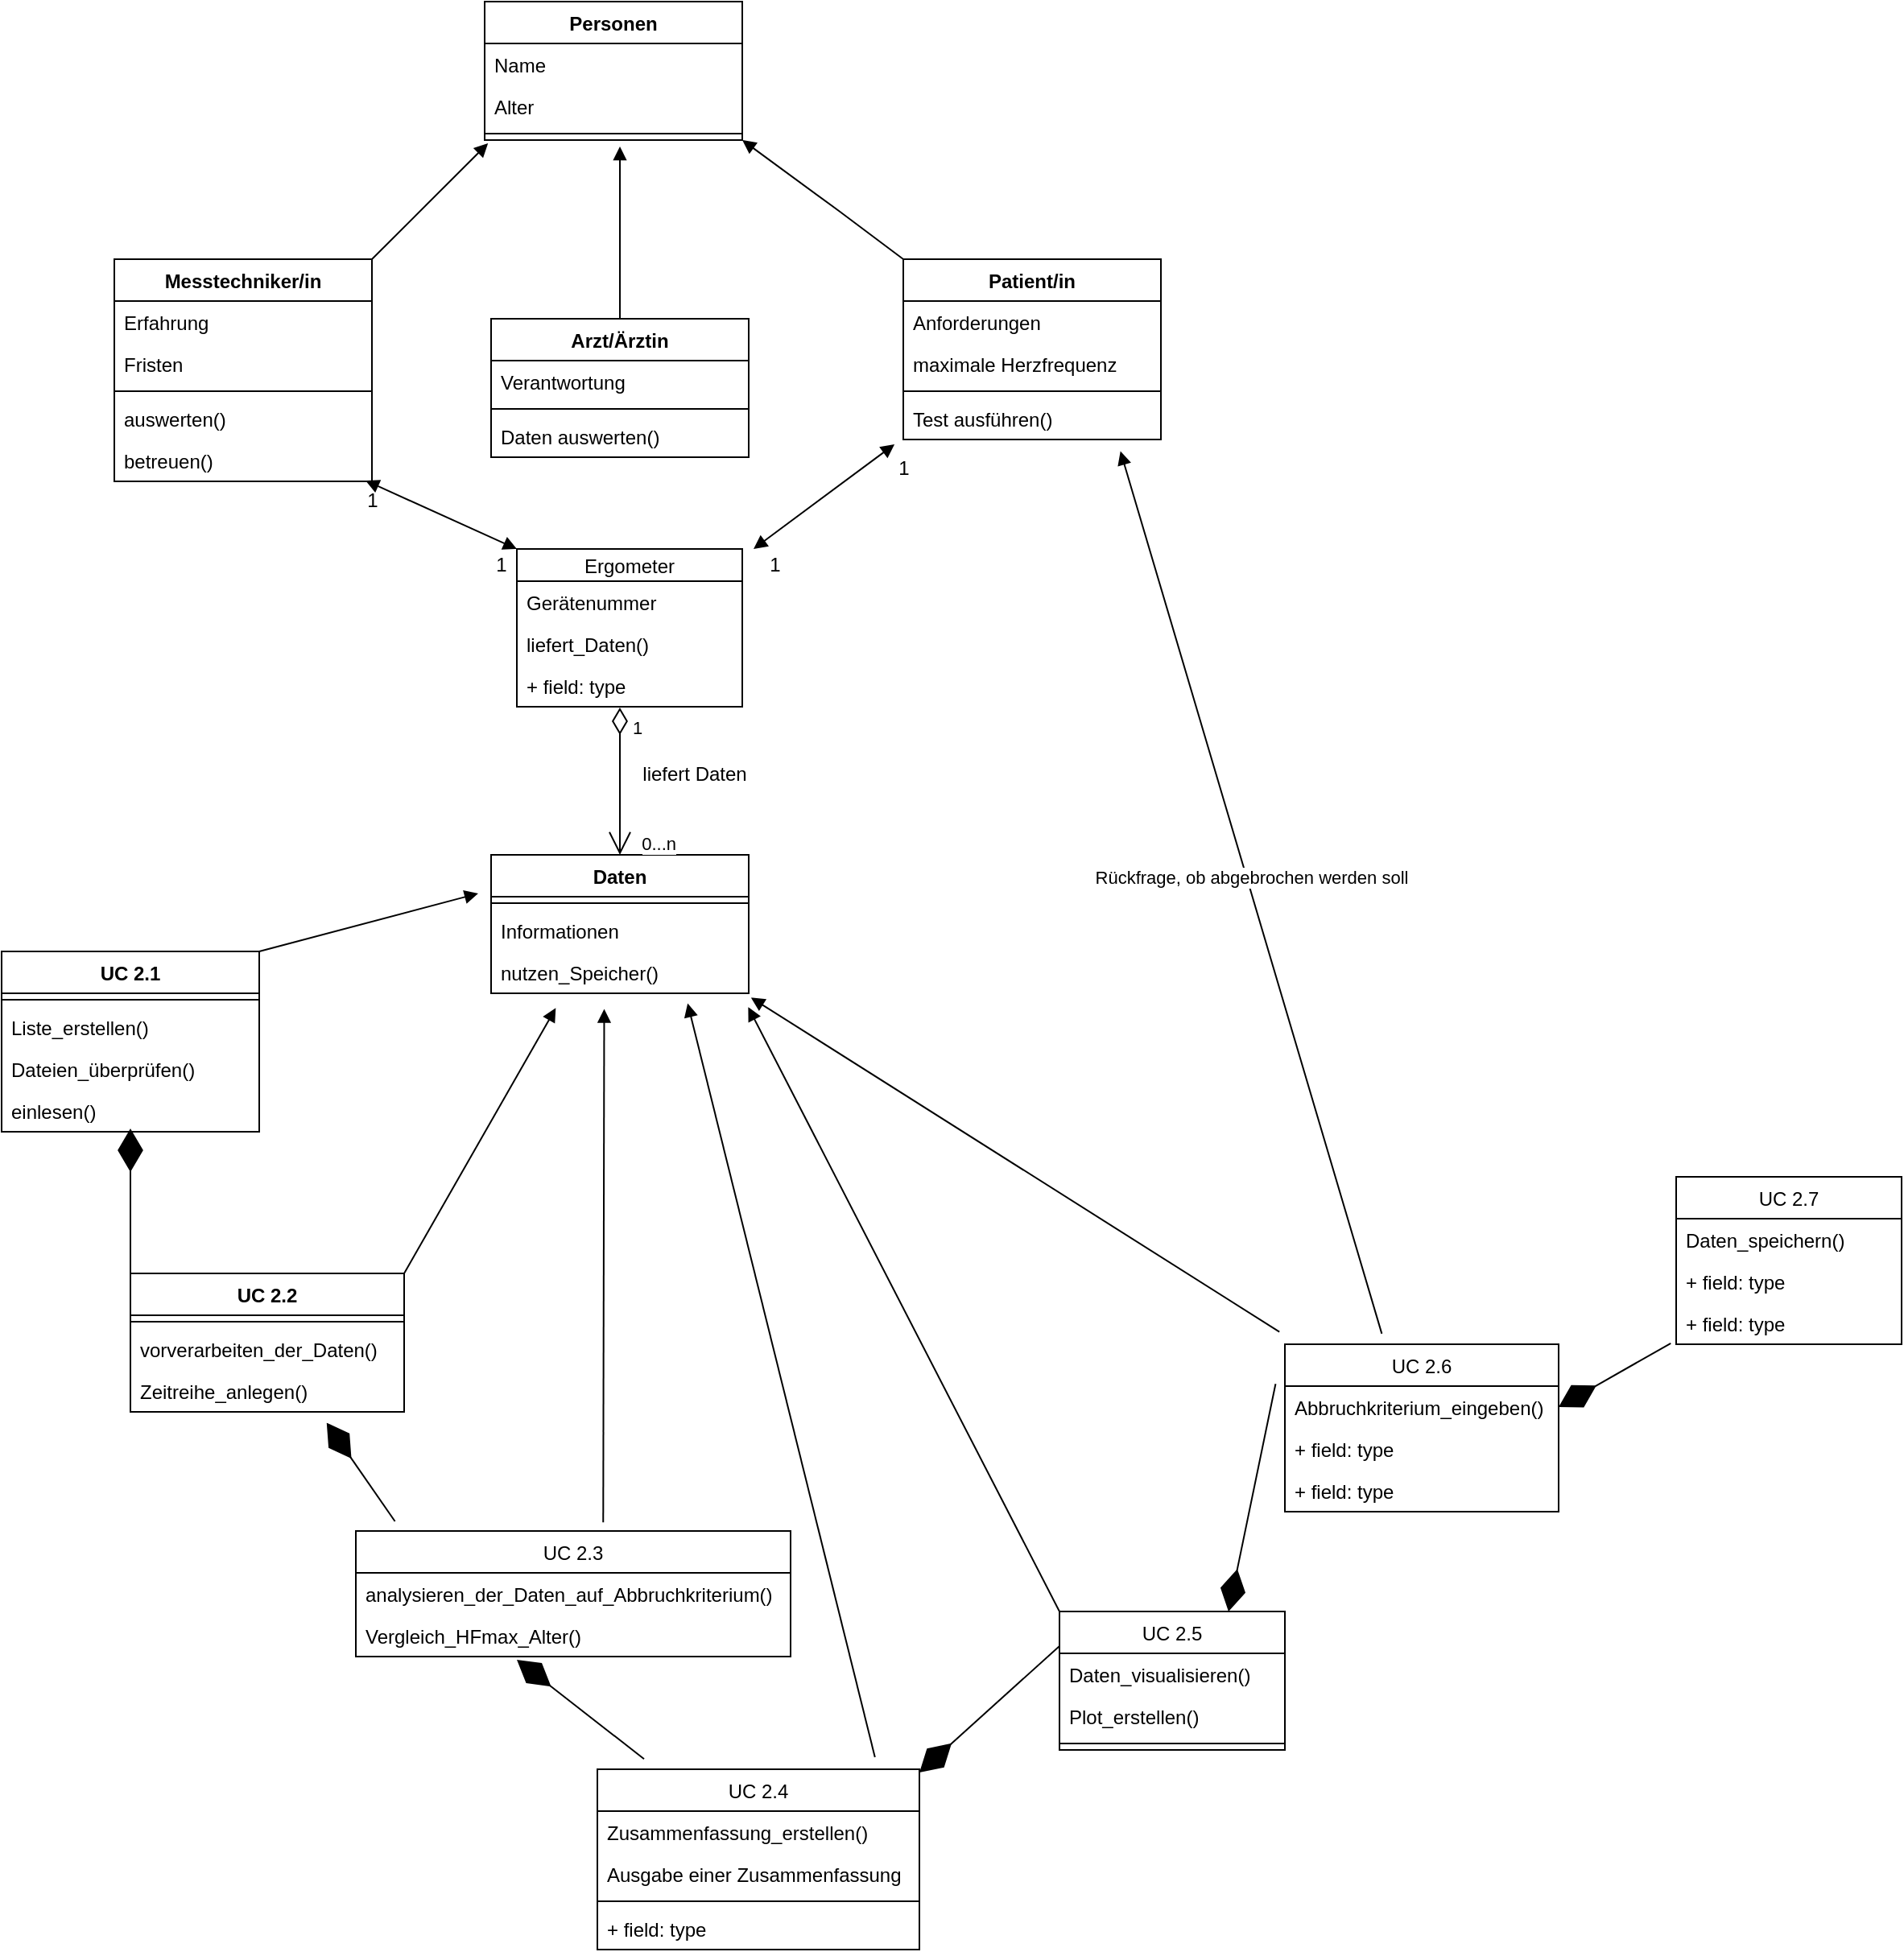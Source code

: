 <mxfile version="17.4.0" type="github">
  <diagram id="swfV8oJz9bNRTuYWVmhN" name="Page-1">
    <mxGraphModel dx="1024" dy="736" grid="1" gridSize="10" guides="1" tooltips="1" connect="1" arrows="1" fold="1" page="1" pageScale="1" pageWidth="827" pageHeight="1169" math="0" shadow="0">
      <root>
        <mxCell id="0" />
        <mxCell id="1" parent="0" />
        <mxCell id="AlglJK2JogA8gRLeqNJN-10" value="Daten" style="swimlane;fontStyle=1;align=center;verticalAlign=top;childLayout=stackLayout;horizontal=1;startSize=26;horizontalStack=0;resizeParent=1;resizeParentMax=0;resizeLast=0;collapsible=1;marginBottom=0;labelBackgroundColor=#ffffff;" vertex="1" parent="1">
          <mxGeometry x="334" y="560" width="160" height="86" as="geometry" />
        </mxCell>
        <mxCell id="AlglJK2JogA8gRLeqNJN-12" value="" style="line;strokeWidth=1;fillColor=none;align=left;verticalAlign=middle;spacingTop=-1;spacingLeft=3;spacingRight=3;rotatable=0;labelPosition=right;points=[];portConstraint=eastwest;labelBackgroundColor=#ffffff;" vertex="1" parent="AlglJK2JogA8gRLeqNJN-10">
          <mxGeometry y="26" width="160" height="8" as="geometry" />
        </mxCell>
        <mxCell id="AlglJK2JogA8gRLeqNJN-39" value="Informationen" style="text;strokeColor=none;fillColor=none;align=left;verticalAlign=top;spacingLeft=4;spacingRight=4;overflow=hidden;rotatable=0;points=[[0,0.5],[1,0.5]];portConstraint=eastwest;labelBackgroundColor=#ffffff;" vertex="1" parent="AlglJK2JogA8gRLeqNJN-10">
          <mxGeometry y="34" width="160" height="26" as="geometry" />
        </mxCell>
        <mxCell id="AlglJK2JogA8gRLeqNJN-13" value="nutzen_Speicher()" style="text;strokeColor=none;fillColor=none;align=left;verticalAlign=top;spacingLeft=4;spacingRight=4;overflow=hidden;rotatable=0;points=[[0,0.5],[1,0.5]];portConstraint=eastwest;labelBackgroundColor=#ffffff;" vertex="1" parent="AlglJK2JogA8gRLeqNJN-10">
          <mxGeometry y="60" width="160" height="26" as="geometry" />
        </mxCell>
        <mxCell id="AlglJK2JogA8gRLeqNJN-14" value="Personen" style="swimlane;fontStyle=1;align=center;verticalAlign=top;childLayout=stackLayout;horizontal=1;startSize=26;horizontalStack=0;resizeParent=1;resizeParentMax=0;resizeLast=0;collapsible=1;marginBottom=0;labelBackgroundColor=#ffffff;" vertex="1" parent="1">
          <mxGeometry x="330" y="30" width="160" height="86" as="geometry" />
        </mxCell>
        <mxCell id="AlglJK2JogA8gRLeqNJN-15" value="Name" style="text;strokeColor=none;fillColor=none;align=left;verticalAlign=top;spacingLeft=4;spacingRight=4;overflow=hidden;rotatable=0;points=[[0,0.5],[1,0.5]];portConstraint=eastwest;labelBackgroundColor=#ffffff;" vertex="1" parent="AlglJK2JogA8gRLeqNJN-14">
          <mxGeometry y="26" width="160" height="26" as="geometry" />
        </mxCell>
        <mxCell id="AlglJK2JogA8gRLeqNJN-32" value="Alter" style="text;strokeColor=none;fillColor=none;align=left;verticalAlign=top;spacingLeft=4;spacingRight=4;overflow=hidden;rotatable=0;points=[[0,0.5],[1,0.5]];portConstraint=eastwest;labelBackgroundColor=#ffffff;" vertex="1" parent="AlglJK2JogA8gRLeqNJN-14">
          <mxGeometry y="52" width="160" height="26" as="geometry" />
        </mxCell>
        <mxCell id="AlglJK2JogA8gRLeqNJN-16" value="" style="line;strokeWidth=1;fillColor=none;align=left;verticalAlign=middle;spacingTop=-1;spacingLeft=3;spacingRight=3;rotatable=0;labelPosition=right;points=[];portConstraint=eastwest;labelBackgroundColor=#ffffff;" vertex="1" parent="AlglJK2JogA8gRLeqNJN-14">
          <mxGeometry y="78" width="160" height="8" as="geometry" />
        </mxCell>
        <mxCell id="AlglJK2JogA8gRLeqNJN-24" value="Messtechniker/in" style="swimlane;fontStyle=1;align=center;verticalAlign=top;childLayout=stackLayout;horizontal=1;startSize=26;horizontalStack=0;resizeParent=1;resizeParentMax=0;resizeLast=0;collapsible=1;marginBottom=0;labelBackgroundColor=#ffffff;" vertex="1" parent="1">
          <mxGeometry x="100" y="190" width="160" height="138" as="geometry" />
        </mxCell>
        <mxCell id="AlglJK2JogA8gRLeqNJN-25" value="Erfahrung" style="text;strokeColor=none;fillColor=none;align=left;verticalAlign=top;spacingLeft=4;spacingRight=4;overflow=hidden;rotatable=0;points=[[0,0.5],[1,0.5]];portConstraint=eastwest;labelBackgroundColor=#ffffff;" vertex="1" parent="AlglJK2JogA8gRLeqNJN-24">
          <mxGeometry y="26" width="160" height="26" as="geometry" />
        </mxCell>
        <mxCell id="AlglJK2JogA8gRLeqNJN-38" value="Fristen" style="text;strokeColor=none;fillColor=none;align=left;verticalAlign=top;spacingLeft=4;spacingRight=4;overflow=hidden;rotatable=0;points=[[0,0.5],[1,0.5]];portConstraint=eastwest;labelBackgroundColor=#ffffff;" vertex="1" parent="AlglJK2JogA8gRLeqNJN-24">
          <mxGeometry y="52" width="160" height="26" as="geometry" />
        </mxCell>
        <mxCell id="AlglJK2JogA8gRLeqNJN-26" value="" style="line;strokeWidth=1;fillColor=none;align=left;verticalAlign=middle;spacingTop=-1;spacingLeft=3;spacingRight=3;rotatable=0;labelPosition=right;points=[];portConstraint=eastwest;labelBackgroundColor=#ffffff;" vertex="1" parent="AlglJK2JogA8gRLeqNJN-24">
          <mxGeometry y="78" width="160" height="8" as="geometry" />
        </mxCell>
        <mxCell id="AlglJK2JogA8gRLeqNJN-37" value="auswerten()" style="text;strokeColor=none;fillColor=none;align=left;verticalAlign=top;spacingLeft=4;spacingRight=4;overflow=hidden;rotatable=0;points=[[0,0.5],[1,0.5]];portConstraint=eastwest;labelBackgroundColor=#ffffff;" vertex="1" parent="AlglJK2JogA8gRLeqNJN-24">
          <mxGeometry y="86" width="160" height="26" as="geometry" />
        </mxCell>
        <mxCell id="AlglJK2JogA8gRLeqNJN-36" value="betreuen()" style="text;strokeColor=none;fillColor=none;align=left;verticalAlign=top;spacingLeft=4;spacingRight=4;overflow=hidden;rotatable=0;points=[[0,0.5],[1,0.5]];portConstraint=eastwest;labelBackgroundColor=#ffffff;" vertex="1" parent="AlglJK2JogA8gRLeqNJN-24">
          <mxGeometry y="112" width="160" height="26" as="geometry" />
        </mxCell>
        <mxCell id="AlglJK2JogA8gRLeqNJN-28" value="Patient/in" style="swimlane;fontStyle=1;align=center;verticalAlign=top;childLayout=stackLayout;horizontal=1;startSize=26;horizontalStack=0;resizeParent=1;resizeParentMax=0;resizeLast=0;collapsible=1;marginBottom=0;labelBackgroundColor=#ffffff;" vertex="1" parent="1">
          <mxGeometry x="590" y="190" width="160" height="112" as="geometry" />
        </mxCell>
        <mxCell id="AlglJK2JogA8gRLeqNJN-35" value="Anforderungen" style="text;strokeColor=none;fillColor=none;align=left;verticalAlign=top;spacingLeft=4;spacingRight=4;overflow=hidden;rotatable=0;points=[[0,0.5],[1,0.5]];portConstraint=eastwest;labelBackgroundColor=#ffffff;" vertex="1" parent="AlglJK2JogA8gRLeqNJN-28">
          <mxGeometry y="26" width="160" height="26" as="geometry" />
        </mxCell>
        <mxCell id="AlglJK2JogA8gRLeqNJN-29" value="maximale Herzfrequenz" style="text;strokeColor=none;fillColor=none;align=left;verticalAlign=top;spacingLeft=4;spacingRight=4;overflow=hidden;rotatable=0;points=[[0,0.5],[1,0.5]];portConstraint=eastwest;labelBackgroundColor=#ffffff;" vertex="1" parent="AlglJK2JogA8gRLeqNJN-28">
          <mxGeometry y="52" width="160" height="26" as="geometry" />
        </mxCell>
        <mxCell id="AlglJK2JogA8gRLeqNJN-30" value="" style="line;strokeWidth=1;fillColor=none;align=left;verticalAlign=middle;spacingTop=-1;spacingLeft=3;spacingRight=3;rotatable=0;labelPosition=right;points=[];portConstraint=eastwest;labelBackgroundColor=#ffffff;" vertex="1" parent="AlglJK2JogA8gRLeqNJN-28">
          <mxGeometry y="78" width="160" height="8" as="geometry" />
        </mxCell>
        <mxCell id="AlglJK2JogA8gRLeqNJN-31" value="Test ausführen()" style="text;strokeColor=none;fillColor=none;align=left;verticalAlign=top;spacingLeft=4;spacingRight=4;overflow=hidden;rotatable=0;points=[[0,0.5],[1,0.5]];portConstraint=eastwest;labelBackgroundColor=#ffffff;" vertex="1" parent="AlglJK2JogA8gRLeqNJN-28">
          <mxGeometry y="86" width="160" height="26" as="geometry" />
        </mxCell>
        <mxCell id="AlglJK2JogA8gRLeqNJN-43" value="" style="html=1;verticalAlign=bottom;endArrow=block;rounded=0;entryX=1;entryY=1;entryDx=0;entryDy=0;" edge="1" parent="1" target="AlglJK2JogA8gRLeqNJN-14">
          <mxGeometry x="-1" y="-125" width="80" relative="1" as="geometry">
            <mxPoint x="590" y="190" as="sourcePoint" />
            <mxPoint x="492.08" y="144.496" as="targetPoint" />
            <Array as="points">
              <mxPoint x="550" y="160" />
            </Array>
            <mxPoint x="7" y="3" as="offset" />
          </mxGeometry>
        </mxCell>
        <mxCell id="AlglJK2JogA8gRLeqNJN-44" value="" style="html=1;verticalAlign=bottom;endArrow=block;rounded=0;exitX=1;exitY=0;exitDx=0;exitDy=0;entryX=0.013;entryY=1.25;entryDx=0;entryDy=0;entryPerimeter=0;" edge="1" parent="1" source="AlglJK2JogA8gRLeqNJN-24" target="AlglJK2JogA8gRLeqNJN-16">
          <mxGeometry x="-1" y="142" width="80" relative="1" as="geometry">
            <mxPoint x="370" y="320" as="sourcePoint" />
            <mxPoint x="360" y="120" as="targetPoint" />
            <Array as="points" />
            <mxPoint x="-12" y="8" as="offset" />
          </mxGeometry>
        </mxCell>
        <mxCell id="AlglJK2JogA8gRLeqNJN-49" value="Arzt/Ärztin" style="swimlane;fontStyle=1;align=center;verticalAlign=top;childLayout=stackLayout;horizontal=1;startSize=26;horizontalStack=0;resizeParent=1;resizeParentMax=0;resizeLast=0;collapsible=1;marginBottom=0;labelBackgroundColor=#ffffff;" vertex="1" parent="1">
          <mxGeometry x="334" y="227" width="160" height="86" as="geometry" />
        </mxCell>
        <mxCell id="AlglJK2JogA8gRLeqNJN-50" value="Verantwortung" style="text;strokeColor=none;fillColor=none;align=left;verticalAlign=top;spacingLeft=4;spacingRight=4;overflow=hidden;rotatable=0;points=[[0,0.5],[1,0.5]];portConstraint=eastwest;labelBackgroundColor=#ffffff;" vertex="1" parent="AlglJK2JogA8gRLeqNJN-49">
          <mxGeometry y="26" width="160" height="26" as="geometry" />
        </mxCell>
        <mxCell id="AlglJK2JogA8gRLeqNJN-51" value="" style="line;strokeWidth=1;fillColor=none;align=left;verticalAlign=middle;spacingTop=-1;spacingLeft=3;spacingRight=3;rotatable=0;labelPosition=right;points=[];portConstraint=eastwest;labelBackgroundColor=#ffffff;" vertex="1" parent="AlglJK2JogA8gRLeqNJN-49">
          <mxGeometry y="52" width="160" height="8" as="geometry" />
        </mxCell>
        <mxCell id="AlglJK2JogA8gRLeqNJN-52" value="Daten auswerten()" style="text;strokeColor=none;fillColor=none;align=left;verticalAlign=top;spacingLeft=4;spacingRight=4;overflow=hidden;rotatable=0;points=[[0,0.5],[1,0.5]];portConstraint=eastwest;labelBackgroundColor=#ffffff;" vertex="1" parent="AlglJK2JogA8gRLeqNJN-49">
          <mxGeometry y="60" width="160" height="26" as="geometry" />
        </mxCell>
        <mxCell id="AlglJK2JogA8gRLeqNJN-53" value="" style="html=1;verticalAlign=bottom;endArrow=block;rounded=0;exitX=0.5;exitY=0;exitDx=0;exitDy=0;" edge="1" parent="1" source="AlglJK2JogA8gRLeqNJN-49">
          <mxGeometry x="1" y="-292" width="80" relative="1" as="geometry">
            <mxPoint x="380" y="190" as="sourcePoint" />
            <mxPoint x="414" y="120" as="targetPoint" />
            <mxPoint x="-6" y="-56" as="offset" />
          </mxGeometry>
        </mxCell>
        <mxCell id="AlglJK2JogA8gRLeqNJN-54" value="UC 2.1" style="swimlane;fontStyle=1;align=center;verticalAlign=top;childLayout=stackLayout;horizontal=1;startSize=26;horizontalStack=0;resizeParent=1;resizeParentMax=0;resizeLast=0;collapsible=1;marginBottom=0;labelBackgroundColor=#ffffff;" vertex="1" parent="1">
          <mxGeometry x="30" y="620" width="160" height="112" as="geometry" />
        </mxCell>
        <mxCell id="AlglJK2JogA8gRLeqNJN-56" value="" style="line;strokeWidth=1;fillColor=none;align=left;verticalAlign=middle;spacingTop=-1;spacingLeft=3;spacingRight=3;rotatable=0;labelPosition=right;points=[];portConstraint=eastwest;labelBackgroundColor=#ffffff;" vertex="1" parent="AlglJK2JogA8gRLeqNJN-54">
          <mxGeometry y="26" width="160" height="8" as="geometry" />
        </mxCell>
        <mxCell id="AlglJK2JogA8gRLeqNJN-58" value="Liste_erstellen()" style="text;strokeColor=none;fillColor=none;align=left;verticalAlign=top;spacingLeft=4;spacingRight=4;overflow=hidden;rotatable=0;points=[[0,0.5],[1,0.5]];portConstraint=eastwest;labelBackgroundColor=#ffffff;" vertex="1" parent="AlglJK2JogA8gRLeqNJN-54">
          <mxGeometry y="34" width="160" height="26" as="geometry" />
        </mxCell>
        <mxCell id="AlglJK2JogA8gRLeqNJN-59" value="Dateien_überprüfen()" style="text;strokeColor=none;fillColor=none;align=left;verticalAlign=top;spacingLeft=4;spacingRight=4;overflow=hidden;rotatable=0;points=[[0,0.5],[1,0.5]];portConstraint=eastwest;labelBackgroundColor=#ffffff;" vertex="1" parent="AlglJK2JogA8gRLeqNJN-54">
          <mxGeometry y="60" width="160" height="26" as="geometry" />
        </mxCell>
        <mxCell id="AlglJK2JogA8gRLeqNJN-57" value="einlesen()" style="text;strokeColor=none;fillColor=none;align=left;verticalAlign=top;spacingLeft=4;spacingRight=4;overflow=hidden;rotatable=0;points=[[0,0.5],[1,0.5]];portConstraint=eastwest;labelBackgroundColor=#ffffff;" vertex="1" parent="AlglJK2JogA8gRLeqNJN-54">
          <mxGeometry y="86" width="160" height="26" as="geometry" />
        </mxCell>
        <mxCell id="AlglJK2JogA8gRLeqNJN-60" value="UC 2.2" style="swimlane;fontStyle=1;align=center;verticalAlign=top;childLayout=stackLayout;horizontal=1;startSize=26;horizontalStack=0;resizeParent=1;resizeParentMax=0;resizeLast=0;collapsible=1;marginBottom=0;labelBackgroundColor=#ffffff;" vertex="1" parent="1">
          <mxGeometry x="110" y="820" width="170" height="86" as="geometry" />
        </mxCell>
        <mxCell id="AlglJK2JogA8gRLeqNJN-62" value="" style="line;strokeWidth=1;fillColor=none;align=left;verticalAlign=middle;spacingTop=-1;spacingLeft=3;spacingRight=3;rotatable=0;labelPosition=right;points=[];portConstraint=eastwest;labelBackgroundColor=#ffffff;" vertex="1" parent="AlglJK2JogA8gRLeqNJN-60">
          <mxGeometry y="26" width="170" height="8" as="geometry" />
        </mxCell>
        <mxCell id="AlglJK2JogA8gRLeqNJN-63" value="vorverarbeiten_der_Daten()" style="text;strokeColor=none;fillColor=none;align=left;verticalAlign=top;spacingLeft=4;spacingRight=4;overflow=hidden;rotatable=0;points=[[0,0.5],[1,0.5]];portConstraint=eastwest;labelBackgroundColor=#ffffff;" vertex="1" parent="AlglJK2JogA8gRLeqNJN-60">
          <mxGeometry y="34" width="170" height="26" as="geometry" />
        </mxCell>
        <mxCell id="AlglJK2JogA8gRLeqNJN-64" value="Zeitreihe_anlegen()" style="text;strokeColor=none;fillColor=none;align=left;verticalAlign=top;spacingLeft=4;spacingRight=4;overflow=hidden;rotatable=0;points=[[0,0.5],[1,0.5]];portConstraint=eastwest;labelBackgroundColor=#ffffff;" vertex="1" parent="AlglJK2JogA8gRLeqNJN-60">
          <mxGeometry y="60" width="170" height="26" as="geometry" />
        </mxCell>
        <mxCell id="AlglJK2JogA8gRLeqNJN-68" value="UC 2.3" style="swimlane;fontStyle=0;childLayout=stackLayout;horizontal=1;startSize=26;fillColor=none;horizontalStack=0;resizeParent=1;resizeParentMax=0;resizeLast=0;collapsible=1;marginBottom=0;labelBackgroundColor=#ffffff;" vertex="1" parent="1">
          <mxGeometry x="250" y="980" width="270" height="78" as="geometry" />
        </mxCell>
        <mxCell id="AlglJK2JogA8gRLeqNJN-69" value="analysieren_der_Daten_auf_Abbruchkriterium()" style="text;strokeColor=none;fillColor=none;align=left;verticalAlign=top;spacingLeft=4;spacingRight=4;overflow=hidden;rotatable=0;points=[[0,0.5],[1,0.5]];portConstraint=eastwest;labelBackgroundColor=#ffffff;" vertex="1" parent="AlglJK2JogA8gRLeqNJN-68">
          <mxGeometry y="26" width="270" height="26" as="geometry" />
        </mxCell>
        <mxCell id="AlglJK2JogA8gRLeqNJN-70" value="Vergleich_HFmax_Alter()" style="text;strokeColor=none;fillColor=none;align=left;verticalAlign=top;spacingLeft=4;spacingRight=4;overflow=hidden;rotatable=0;points=[[0,0.5],[1,0.5]];portConstraint=eastwest;labelBackgroundColor=#ffffff;" vertex="1" parent="AlglJK2JogA8gRLeqNJN-68">
          <mxGeometry y="52" width="270" height="26" as="geometry" />
        </mxCell>
        <mxCell id="AlglJK2JogA8gRLeqNJN-72" value="Ergometer" style="swimlane;fontStyle=0;childLayout=stackLayout;horizontal=1;startSize=20;fillColor=none;horizontalStack=0;resizeParent=1;resizeParentMax=0;resizeLast=0;collapsible=1;marginBottom=0;labelBackgroundColor=#ffffff;" vertex="1" parent="1">
          <mxGeometry x="350" y="370" width="140" height="98" as="geometry" />
        </mxCell>
        <mxCell id="AlglJK2JogA8gRLeqNJN-73" value="Gerätenummer" style="text;strokeColor=none;fillColor=none;align=left;verticalAlign=top;spacingLeft=4;spacingRight=4;overflow=hidden;rotatable=0;points=[[0,0.5],[1,0.5]];portConstraint=eastwest;labelBackgroundColor=#ffffff;" vertex="1" parent="AlglJK2JogA8gRLeqNJN-72">
          <mxGeometry y="20" width="140" height="26" as="geometry" />
        </mxCell>
        <mxCell id="AlglJK2JogA8gRLeqNJN-74" value="liefert_Daten()" style="text;strokeColor=none;fillColor=none;align=left;verticalAlign=top;spacingLeft=4;spacingRight=4;overflow=hidden;rotatable=0;points=[[0,0.5],[1,0.5]];portConstraint=eastwest;labelBackgroundColor=#ffffff;" vertex="1" parent="AlglJK2JogA8gRLeqNJN-72">
          <mxGeometry y="46" width="140" height="26" as="geometry" />
        </mxCell>
        <mxCell id="AlglJK2JogA8gRLeqNJN-75" value="+ field: type" style="text;strokeColor=none;fillColor=none;align=left;verticalAlign=top;spacingLeft=4;spacingRight=4;overflow=hidden;rotatable=0;points=[[0,0.5],[1,0.5]];portConstraint=eastwest;labelBackgroundColor=#ffffff;" vertex="1" parent="AlglJK2JogA8gRLeqNJN-72">
          <mxGeometry y="72" width="140" height="26" as="geometry" />
        </mxCell>
        <mxCell id="AlglJK2JogA8gRLeqNJN-79" value="" style="endArrow=diamondThin;endFill=1;endSize=24;html=1;rounded=0;exitX=0;exitY=0;exitDx=0;exitDy=0;" edge="1" parent="1" source="AlglJK2JogA8gRLeqNJN-60">
          <mxGeometry width="160" relative="1" as="geometry">
            <mxPoint x="240" y="720" as="sourcePoint" />
            <mxPoint x="110" y="730" as="targetPoint" />
          </mxGeometry>
        </mxCell>
        <mxCell id="AlglJK2JogA8gRLeqNJN-81" value="" style="endArrow=open;html=1;endSize=12;startArrow=diamondThin;startSize=14;startFill=0;edgeStyle=orthogonalEdgeStyle;rounded=0;entryX=0.5;entryY=0;entryDx=0;entryDy=0;exitX=0.457;exitY=1.019;exitDx=0;exitDy=0;exitPerimeter=0;" edge="1" parent="1" source="AlglJK2JogA8gRLeqNJN-75" target="AlglJK2JogA8gRLeqNJN-10">
          <mxGeometry relative="1" as="geometry">
            <mxPoint x="330" y="420" as="sourcePoint" />
            <mxPoint x="490" y="420" as="targetPoint" />
          </mxGeometry>
        </mxCell>
        <mxCell id="AlglJK2JogA8gRLeqNJN-82" value="1" style="edgeLabel;resizable=0;html=1;align=left;verticalAlign=top;labelBackgroundColor=#ffffff;" connectable="0" vertex="1" parent="AlglJK2JogA8gRLeqNJN-81">
          <mxGeometry x="-1" relative="1" as="geometry">
            <mxPoint x="6" as="offset" />
          </mxGeometry>
        </mxCell>
        <mxCell id="AlglJK2JogA8gRLeqNJN-83" value="0...n" style="edgeLabel;resizable=0;html=1;align=right;verticalAlign=top;labelBackgroundColor=#ffffff;" connectable="0" vertex="1" parent="AlglJK2JogA8gRLeqNJN-81">
          <mxGeometry x="1" relative="1" as="geometry">
            <mxPoint x="36" y="-20" as="offset" />
          </mxGeometry>
        </mxCell>
        <mxCell id="AlglJK2JogA8gRLeqNJN-85" value="liefert Daten" style="text;html=1;align=center;verticalAlign=middle;resizable=0;points=[];autosize=1;strokeColor=none;fillColor=none;" vertex="1" parent="1">
          <mxGeometry x="420" y="500" width="80" height="20" as="geometry" />
        </mxCell>
        <mxCell id="AlglJK2JogA8gRLeqNJN-86" value="UC 2.4" style="swimlane;fontStyle=0;childLayout=stackLayout;horizontal=1;startSize=26;fillColor=none;horizontalStack=0;resizeParent=1;resizeParentMax=0;resizeLast=0;collapsible=1;marginBottom=0;labelBackgroundColor=#ffffff;" vertex="1" parent="1">
          <mxGeometry x="400" y="1128" width="200" height="112" as="geometry" />
        </mxCell>
        <mxCell id="AlglJK2JogA8gRLeqNJN-87" value="Zusammenfassung_erstellen()" style="text;strokeColor=none;fillColor=none;align=left;verticalAlign=top;spacingLeft=4;spacingRight=4;overflow=hidden;rotatable=0;points=[[0,0.5],[1,0.5]];portConstraint=eastwest;labelBackgroundColor=#ffffff;" vertex="1" parent="AlglJK2JogA8gRLeqNJN-86">
          <mxGeometry y="26" width="200" height="26" as="geometry" />
        </mxCell>
        <mxCell id="AlglJK2JogA8gRLeqNJN-88" value="Ausgabe einer Zusammenfassung" style="text;strokeColor=none;fillColor=none;align=left;verticalAlign=top;spacingLeft=4;spacingRight=4;overflow=hidden;rotatable=0;points=[[0,0.5],[1,0.5]];portConstraint=eastwest;labelBackgroundColor=#ffffff;" vertex="1" parent="AlglJK2JogA8gRLeqNJN-86">
          <mxGeometry y="52" width="200" height="26" as="geometry" />
        </mxCell>
        <mxCell id="AlglJK2JogA8gRLeqNJN-100" value="" style="line;strokeWidth=1;fillColor=none;align=left;verticalAlign=middle;spacingTop=-1;spacingLeft=3;spacingRight=3;rotatable=0;labelPosition=right;points=[];portConstraint=eastwest;labelBackgroundColor=#ffffff;" vertex="1" parent="AlglJK2JogA8gRLeqNJN-86">
          <mxGeometry y="78" width="200" height="8" as="geometry" />
        </mxCell>
        <mxCell id="AlglJK2JogA8gRLeqNJN-89" value="+ field: type" style="text;strokeColor=none;fillColor=none;align=left;verticalAlign=top;spacingLeft=4;spacingRight=4;overflow=hidden;rotatable=0;points=[[0,0.5],[1,0.5]];portConstraint=eastwest;labelBackgroundColor=#ffffff;" vertex="1" parent="AlglJK2JogA8gRLeqNJN-86">
          <mxGeometry y="86" width="200" height="26" as="geometry" />
        </mxCell>
        <mxCell id="AlglJK2JogA8gRLeqNJN-90" value="" style="endArrow=block;startArrow=block;endFill=1;startFill=1;html=1;rounded=0;exitX=0.975;exitY=0.981;exitDx=0;exitDy=0;exitPerimeter=0;" edge="1" parent="1" source="AlglJK2JogA8gRLeqNJN-36">
          <mxGeometry width="160" relative="1" as="geometry">
            <mxPoint x="330" y="420" as="sourcePoint" />
            <mxPoint x="350" y="370" as="targetPoint" />
          </mxGeometry>
        </mxCell>
        <mxCell id="AlglJK2JogA8gRLeqNJN-91" value="1" style="text;html=1;align=center;verticalAlign=middle;resizable=0;points=[];autosize=1;strokeColor=none;fillColor=none;" vertex="1" parent="1">
          <mxGeometry x="250" y="330" width="20" height="20" as="geometry" />
        </mxCell>
        <mxCell id="AlglJK2JogA8gRLeqNJN-92" value="1" style="text;html=1;align=center;verticalAlign=middle;resizable=0;points=[];autosize=1;strokeColor=none;fillColor=none;" vertex="1" parent="1">
          <mxGeometry x="330" y="370" width="20" height="20" as="geometry" />
        </mxCell>
        <mxCell id="AlglJK2JogA8gRLeqNJN-93" value="" style="endArrow=block;startArrow=block;endFill=1;startFill=1;html=1;rounded=0;exitX=-0.034;exitY=1.115;exitDx=0;exitDy=0;exitPerimeter=0;entryX=1.05;entryY=0;entryDx=0;entryDy=0;entryPerimeter=0;" edge="1" parent="1" source="AlglJK2JogA8gRLeqNJN-31" target="AlglJK2JogA8gRLeqNJN-72">
          <mxGeometry width="160" relative="1" as="geometry">
            <mxPoint x="610" y="390" as="sourcePoint" />
            <mxPoint x="770" y="390" as="targetPoint" />
          </mxGeometry>
        </mxCell>
        <mxCell id="AlglJK2JogA8gRLeqNJN-94" value="1" style="text;html=1;align=center;verticalAlign=middle;resizable=0;points=[];autosize=1;strokeColor=none;fillColor=none;" vertex="1" parent="1">
          <mxGeometry x="500" y="370" width="20" height="20" as="geometry" />
        </mxCell>
        <mxCell id="AlglJK2JogA8gRLeqNJN-95" value="1" style="text;html=1;align=center;verticalAlign=middle;resizable=0;points=[];autosize=1;strokeColor=none;fillColor=none;" vertex="1" parent="1">
          <mxGeometry x="580" y="310" width="20" height="20" as="geometry" />
        </mxCell>
        <mxCell id="AlglJK2JogA8gRLeqNJN-96" value="UC 2.5" style="swimlane;fontStyle=0;childLayout=stackLayout;horizontal=1;startSize=26;fillColor=none;horizontalStack=0;resizeParent=1;resizeParentMax=0;resizeLast=0;collapsible=1;marginBottom=0;labelBackgroundColor=#ffffff;" vertex="1" parent="1">
          <mxGeometry x="687" y="1030" width="140" height="86" as="geometry" />
        </mxCell>
        <mxCell id="AlglJK2JogA8gRLeqNJN-98" value="Daten_visualisieren()" style="text;strokeColor=none;fillColor=none;align=left;verticalAlign=top;spacingLeft=4;spacingRight=4;overflow=hidden;rotatable=0;points=[[0,0.5],[1,0.5]];portConstraint=eastwest;labelBackgroundColor=#ffffff;" vertex="1" parent="AlglJK2JogA8gRLeqNJN-96">
          <mxGeometry y="26" width="140" height="26" as="geometry" />
        </mxCell>
        <mxCell id="AlglJK2JogA8gRLeqNJN-97" value="Plot_erstellen()" style="text;strokeColor=none;fillColor=none;align=left;verticalAlign=top;spacingLeft=4;spacingRight=4;overflow=hidden;rotatable=0;points=[[0,0.5],[1,0.5]];portConstraint=eastwest;labelBackgroundColor=#ffffff;" vertex="1" parent="AlglJK2JogA8gRLeqNJN-96">
          <mxGeometry y="52" width="140" height="26" as="geometry" />
        </mxCell>
        <mxCell id="AlglJK2JogA8gRLeqNJN-101" value="" style="line;strokeWidth=1;fillColor=none;align=left;verticalAlign=middle;spacingTop=-1;spacingLeft=3;spacingRight=3;rotatable=0;labelPosition=right;points=[];portConstraint=eastwest;labelBackgroundColor=#ffffff;" vertex="1" parent="AlglJK2JogA8gRLeqNJN-96">
          <mxGeometry y="78" width="140" height="8" as="geometry" />
        </mxCell>
        <mxCell id="AlglJK2JogA8gRLeqNJN-102" value="UC 2.6" style="swimlane;fontStyle=0;childLayout=stackLayout;horizontal=1;startSize=26;fillColor=none;horizontalStack=0;resizeParent=1;resizeParentMax=0;resizeLast=0;collapsible=1;marginBottom=0;labelBackgroundColor=#ffffff;" vertex="1" parent="1">
          <mxGeometry x="827" y="864" width="170" height="104" as="geometry" />
        </mxCell>
        <mxCell id="AlglJK2JogA8gRLeqNJN-103" value="Abbruchkriterium_eingeben()" style="text;strokeColor=none;fillColor=none;align=left;verticalAlign=top;spacingLeft=4;spacingRight=4;overflow=hidden;rotatable=0;points=[[0,0.5],[1,0.5]];portConstraint=eastwest;labelBackgroundColor=#ffffff;" vertex="1" parent="AlglJK2JogA8gRLeqNJN-102">
          <mxGeometry y="26" width="170" height="26" as="geometry" />
        </mxCell>
        <mxCell id="AlglJK2JogA8gRLeqNJN-104" value="+ field: type" style="text;strokeColor=none;fillColor=none;align=left;verticalAlign=top;spacingLeft=4;spacingRight=4;overflow=hidden;rotatable=0;points=[[0,0.5],[1,0.5]];portConstraint=eastwest;labelBackgroundColor=#ffffff;" vertex="1" parent="AlglJK2JogA8gRLeqNJN-102">
          <mxGeometry y="52" width="170" height="26" as="geometry" />
        </mxCell>
        <mxCell id="AlglJK2JogA8gRLeqNJN-105" value="+ field: type" style="text;strokeColor=none;fillColor=none;align=left;verticalAlign=top;spacingLeft=4;spacingRight=4;overflow=hidden;rotatable=0;points=[[0,0.5],[1,0.5]];portConstraint=eastwest;labelBackgroundColor=#ffffff;" vertex="1" parent="AlglJK2JogA8gRLeqNJN-102">
          <mxGeometry y="78" width="170" height="26" as="geometry" />
        </mxCell>
        <mxCell id="AlglJK2JogA8gRLeqNJN-110" value="" style="endArrow=diamondThin;endFill=1;endSize=24;html=1;rounded=0;entryX=0.717;entryY=1.262;entryDx=0;entryDy=0;entryPerimeter=0;exitX=0.09;exitY=-0.077;exitDx=0;exitDy=0;exitPerimeter=0;" edge="1" parent="1" source="AlglJK2JogA8gRLeqNJN-68" target="AlglJK2JogA8gRLeqNJN-64">
          <mxGeometry width="160" relative="1" as="geometry">
            <mxPoint x="20" y="960" as="sourcePoint" />
            <mxPoint x="180" y="960" as="targetPoint" />
          </mxGeometry>
        </mxCell>
        <mxCell id="AlglJK2JogA8gRLeqNJN-111" value="" style="endArrow=diamondThin;endFill=1;endSize=24;html=1;rounded=0;exitX=0.145;exitY=-0.057;exitDx=0;exitDy=0;exitPerimeter=0;" edge="1" parent="1" source="AlglJK2JogA8gRLeqNJN-86">
          <mxGeometry width="160" relative="1" as="geometry">
            <mxPoint x="130" y="1168" as="sourcePoint" />
            <mxPoint x="350" y="1060" as="targetPoint" />
          </mxGeometry>
        </mxCell>
        <mxCell id="AlglJK2JogA8gRLeqNJN-114" value="" style="endArrow=diamondThin;endFill=1;endSize=24;html=1;rounded=0;exitX=0;exitY=0.25;exitDx=0;exitDy=0;" edge="1" parent="1" source="AlglJK2JogA8gRLeqNJN-96">
          <mxGeometry width="160" relative="1" as="geometry">
            <mxPoint x="650" y="1080" as="sourcePoint" />
            <mxPoint x="600" y="1130" as="targetPoint" />
          </mxGeometry>
        </mxCell>
        <mxCell id="AlglJK2JogA8gRLeqNJN-116" value="" style="endArrow=diamondThin;endFill=1;endSize=24;html=1;rounded=0;entryX=0.75;entryY=0;entryDx=0;entryDy=0;exitX=-0.034;exitY=-0.054;exitDx=0;exitDy=0;exitPerimeter=0;" edge="1" parent="1" source="AlglJK2JogA8gRLeqNJN-103" target="AlglJK2JogA8gRLeqNJN-96">
          <mxGeometry width="160" relative="1" as="geometry">
            <mxPoint x="820" y="862.41" as="sourcePoint" />
            <mxPoint x="980" y="862.41" as="targetPoint" />
          </mxGeometry>
        </mxCell>
        <mxCell id="AlglJK2JogA8gRLeqNJN-117" value="Rückfrage, ob abgebrochen werden soll" style="html=1;verticalAlign=bottom;endArrow=block;rounded=0;exitX=0.354;exitY=-0.063;exitDx=0;exitDy=0;exitPerimeter=0;entryX=0.843;entryY=1.281;entryDx=0;entryDy=0;entryPerimeter=0;" edge="1" parent="1" source="AlglJK2JogA8gRLeqNJN-102" target="AlglJK2JogA8gRLeqNJN-31">
          <mxGeometry width="80" relative="1" as="geometry">
            <mxPoint x="930" y="810" as="sourcePoint" />
            <mxPoint x="1010" y="810" as="targetPoint" />
          </mxGeometry>
        </mxCell>
        <mxCell id="AlglJK2JogA8gRLeqNJN-118" value="UC 2.7" style="swimlane;fontStyle=0;childLayout=stackLayout;horizontal=1;startSize=26;fillColor=none;horizontalStack=0;resizeParent=1;resizeParentMax=0;resizeLast=0;collapsible=1;marginBottom=0;labelBackgroundColor=#ffffff;" vertex="1" parent="1">
          <mxGeometry x="1070" y="760" width="140" height="104" as="geometry" />
        </mxCell>
        <mxCell id="AlglJK2JogA8gRLeqNJN-119" value="Daten_speichern()" style="text;strokeColor=none;fillColor=none;align=left;verticalAlign=top;spacingLeft=4;spacingRight=4;overflow=hidden;rotatable=0;points=[[0,0.5],[1,0.5]];portConstraint=eastwest;labelBackgroundColor=#ffffff;" vertex="1" parent="AlglJK2JogA8gRLeqNJN-118">
          <mxGeometry y="26" width="140" height="26" as="geometry" />
        </mxCell>
        <mxCell id="AlglJK2JogA8gRLeqNJN-120" value="+ field: type" style="text;strokeColor=none;fillColor=none;align=left;verticalAlign=top;spacingLeft=4;spacingRight=4;overflow=hidden;rotatable=0;points=[[0,0.5],[1,0.5]];portConstraint=eastwest;labelBackgroundColor=#ffffff;" vertex="1" parent="AlglJK2JogA8gRLeqNJN-118">
          <mxGeometry y="52" width="140" height="26" as="geometry" />
        </mxCell>
        <mxCell id="AlglJK2JogA8gRLeqNJN-121" value="+ field: type" style="text;strokeColor=none;fillColor=none;align=left;verticalAlign=top;spacingLeft=4;spacingRight=4;overflow=hidden;rotatable=0;points=[[0,0.5],[1,0.5]];portConstraint=eastwest;labelBackgroundColor=#ffffff;" vertex="1" parent="AlglJK2JogA8gRLeqNJN-118">
          <mxGeometry y="78" width="140" height="26" as="geometry" />
        </mxCell>
        <mxCell id="AlglJK2JogA8gRLeqNJN-122" value="" style="endArrow=diamondThin;endFill=1;endSize=24;html=1;rounded=0;exitX=-0.024;exitY=0.977;exitDx=0;exitDy=0;exitPerimeter=0;entryX=1;entryY=0.5;entryDx=0;entryDy=0;" edge="1" parent="1" source="AlglJK2JogA8gRLeqNJN-121" target="AlglJK2JogA8gRLeqNJN-103">
          <mxGeometry width="160" relative="1" as="geometry">
            <mxPoint x="650" y="870" as="sourcePoint" />
            <mxPoint x="810" y="870" as="targetPoint" />
            <Array as="points" />
          </mxGeometry>
        </mxCell>
        <mxCell id="AlglJK2JogA8gRLeqNJN-123" value="" style="html=1;verticalAlign=bottom;endArrow=block;rounded=0;exitX=1;exitY=0;exitDx=0;exitDy=0;entryX=-0.05;entryY=-0.385;entryDx=0;entryDy=0;entryPerimeter=0;" edge="1" parent="1" source="AlglJK2JogA8gRLeqNJN-54" target="AlglJK2JogA8gRLeqNJN-39">
          <mxGeometry width="80" relative="1" as="geometry">
            <mxPoint x="320" y="730" as="sourcePoint" />
            <mxPoint x="400" y="730" as="targetPoint" />
          </mxGeometry>
        </mxCell>
        <mxCell id="AlglJK2JogA8gRLeqNJN-124" value="" style="html=1;verticalAlign=bottom;endArrow=block;rounded=0;exitX=1;exitY=0;exitDx=0;exitDy=0;entryX=0.251;entryY=1.353;entryDx=0;entryDy=0;entryPerimeter=0;" edge="1" parent="1" source="AlglJK2JogA8gRLeqNJN-60" target="AlglJK2JogA8gRLeqNJN-13">
          <mxGeometry width="80" relative="1" as="geometry">
            <mxPoint x="350" y="790" as="sourcePoint" />
            <mxPoint x="430" y="790" as="targetPoint" />
          </mxGeometry>
        </mxCell>
        <mxCell id="AlglJK2JogA8gRLeqNJN-125" value="" style="html=1;verticalAlign=bottom;endArrow=block;rounded=0;exitX=0.569;exitY=-0.069;exitDx=0;exitDy=0;exitPerimeter=0;entryX=0.439;entryY=1.376;entryDx=0;entryDy=0;entryPerimeter=0;" edge="1" parent="1" source="AlglJK2JogA8gRLeqNJN-68" target="AlglJK2JogA8gRLeqNJN-13">
          <mxGeometry width="80" relative="1" as="geometry">
            <mxPoint x="430" y="860" as="sourcePoint" />
            <mxPoint x="510" y="860" as="targetPoint" />
          </mxGeometry>
        </mxCell>
        <mxCell id="AlglJK2JogA8gRLeqNJN-126" value="" style="html=1;verticalAlign=bottom;endArrow=block;rounded=0;exitX=0.862;exitY=-0.067;exitDx=0;exitDy=0;exitPerimeter=0;entryX=0.763;entryY=1.24;entryDx=0;entryDy=0;entryPerimeter=0;" edge="1" parent="1" source="AlglJK2JogA8gRLeqNJN-86" target="AlglJK2JogA8gRLeqNJN-13">
          <mxGeometry x="0.01" y="-17" width="80" relative="1" as="geometry">
            <mxPoint x="430" y="870" as="sourcePoint" />
            <mxPoint x="590" y="860" as="targetPoint" />
            <mxPoint as="offset" />
          </mxGeometry>
        </mxCell>
        <mxCell id="AlglJK2JogA8gRLeqNJN-127" value="" style="html=1;verticalAlign=bottom;endArrow=block;rounded=0;exitX=0;exitY=0;exitDx=0;exitDy=0;entryX=0.998;entryY=1.33;entryDx=0;entryDy=0;entryPerimeter=0;" edge="1" parent="1" source="AlglJK2JogA8gRLeqNJN-96" target="AlglJK2JogA8gRLeqNJN-13">
          <mxGeometry width="80" relative="1" as="geometry">
            <mxPoint x="640" y="880" as="sourcePoint" />
            <mxPoint x="720" y="880" as="targetPoint" />
          </mxGeometry>
        </mxCell>
        <mxCell id="AlglJK2JogA8gRLeqNJN-128" value="" style="html=1;verticalAlign=bottom;endArrow=block;rounded=0;exitX=-0.02;exitY=-0.074;exitDx=0;exitDy=0;exitPerimeter=0;entryX=1.009;entryY=1.104;entryDx=0;entryDy=0;entryPerimeter=0;" edge="1" parent="1" source="AlglJK2JogA8gRLeqNJN-102" target="AlglJK2JogA8gRLeqNJN-13">
          <mxGeometry width="80" relative="1" as="geometry">
            <mxPoint x="690" y="780" as="sourcePoint" />
            <mxPoint x="770" y="780" as="targetPoint" />
          </mxGeometry>
        </mxCell>
      </root>
    </mxGraphModel>
  </diagram>
</mxfile>

